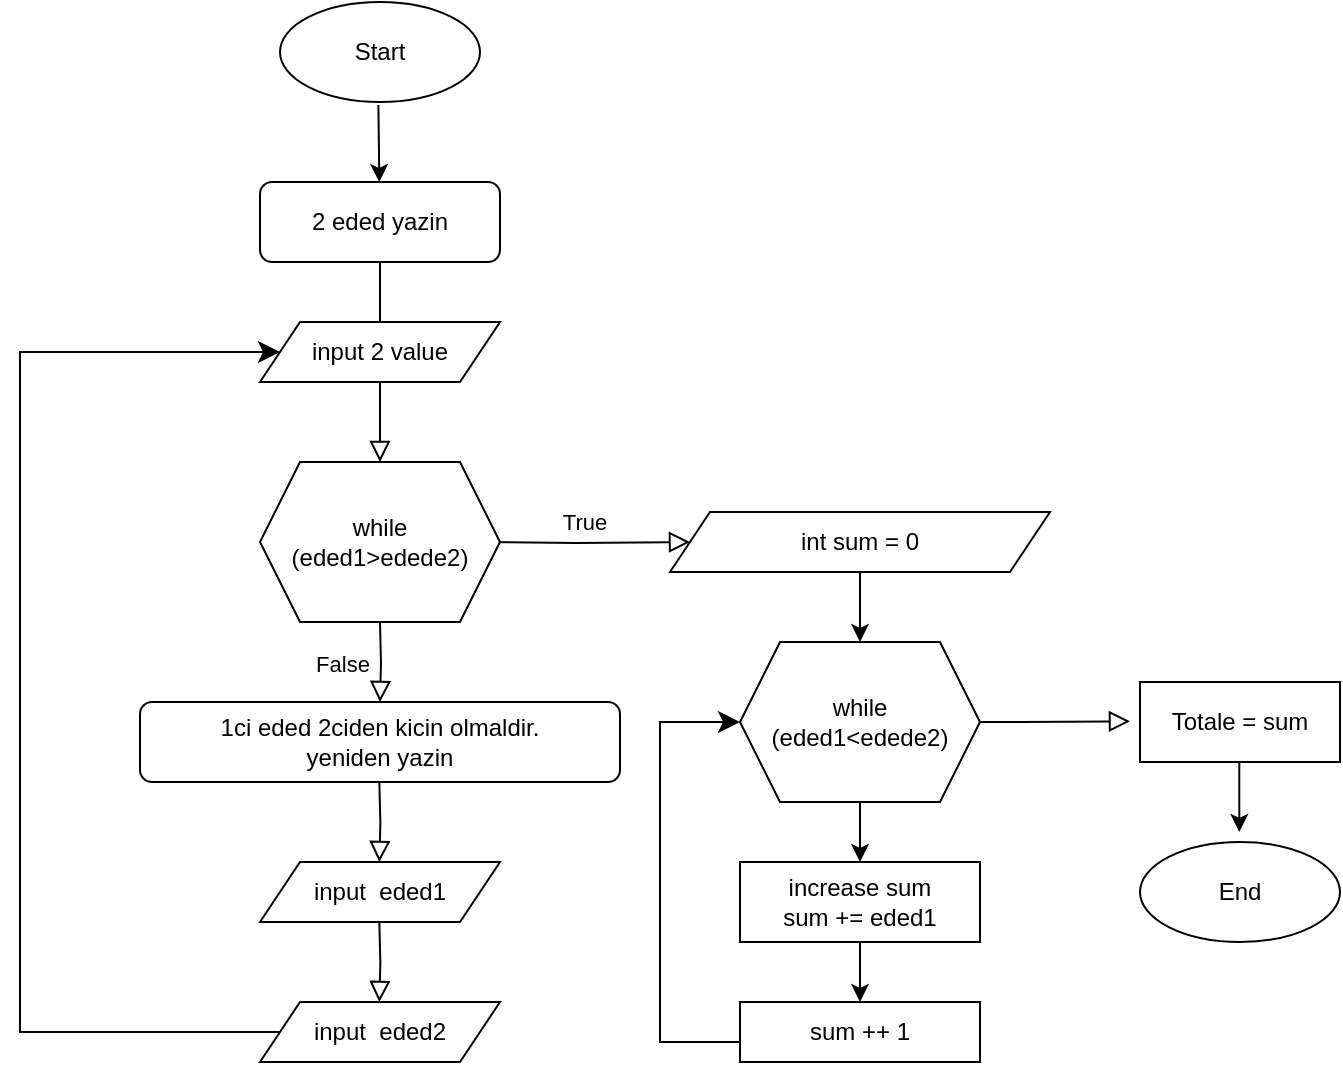 <mxfile version="22.0.0" type="github">
  <diagram id="C5RBs43oDa-KdzZeNtuy" name="Page-1">
    <mxGraphModel dx="1109" dy="633" grid="1" gridSize="10" guides="1" tooltips="1" connect="1" arrows="1" fold="1" page="1" pageScale="1" pageWidth="827" pageHeight="1169" math="0" shadow="0">
      <root>
        <mxCell id="WIyWlLk6GJQsqaUBKTNV-0" />
        <mxCell id="WIyWlLk6GJQsqaUBKTNV-1" parent="WIyWlLk6GJQsqaUBKTNV-0" />
        <mxCell id="WIyWlLk6GJQsqaUBKTNV-2" value="" style="rounded=0;html=1;jettySize=auto;orthogonalLoop=1;fontSize=11;endArrow=block;endFill=0;endSize=8;strokeWidth=1;shadow=0;labelBackgroundColor=none;edgeStyle=orthogonalEdgeStyle;" parent="WIyWlLk6GJQsqaUBKTNV-1" source="WIyWlLk6GJQsqaUBKTNV-3" edge="1">
          <mxGeometry relative="1" as="geometry">
            <mxPoint x="290" y="250" as="targetPoint" />
          </mxGeometry>
        </mxCell>
        <mxCell id="WIyWlLk6GJQsqaUBKTNV-3" value="2 eded yazin" style="rounded=1;whiteSpace=wrap;html=1;fontSize=12;glass=0;strokeWidth=1;shadow=0;" parent="WIyWlLk6GJQsqaUBKTNV-1" vertex="1">
          <mxGeometry x="230" y="110" width="120" height="40" as="geometry" />
        </mxCell>
        <mxCell id="WIyWlLk6GJQsqaUBKTNV-4" value="False" style="rounded=0;html=1;jettySize=auto;orthogonalLoop=1;fontSize=11;endArrow=block;endFill=0;endSize=8;strokeWidth=1;shadow=0;labelBackgroundColor=none;edgeStyle=orthogonalEdgeStyle;" parent="WIyWlLk6GJQsqaUBKTNV-1" edge="1">
          <mxGeometry y="20" relative="1" as="geometry">
            <mxPoint as="offset" />
            <mxPoint x="290" y="330.0" as="sourcePoint" />
            <mxPoint x="290" y="370.0" as="targetPoint" />
          </mxGeometry>
        </mxCell>
        <mxCell id="WIyWlLk6GJQsqaUBKTNV-5" value="True" style="edgeStyle=orthogonalEdgeStyle;rounded=0;html=1;jettySize=auto;orthogonalLoop=1;fontSize=11;endArrow=block;endFill=0;endSize=8;strokeWidth=1;shadow=0;labelBackgroundColor=none;entryX=0;entryY=0.5;entryDx=0;entryDy=0;" parent="WIyWlLk6GJQsqaUBKTNV-1" target="mtaX2aEuTyM4Sn2qyUAA-7" edge="1">
          <mxGeometry y="10" relative="1" as="geometry">
            <mxPoint as="offset" />
            <mxPoint x="340" y="290.0" as="sourcePoint" />
            <mxPoint x="400" y="290.0" as="targetPoint" />
          </mxGeometry>
        </mxCell>
        <mxCell id="mtaX2aEuTyM4Sn2qyUAA-0" value="input 2 value" style="shape=parallelogram;perimeter=parallelogramPerimeter;whiteSpace=wrap;html=1;fixedSize=1;" vertex="1" parent="WIyWlLk6GJQsqaUBKTNV-1">
          <mxGeometry x="230" y="180" width="120" height="30" as="geometry" />
        </mxCell>
        <mxCell id="mtaX2aEuTyM4Sn2qyUAA-6" value="while (eded1&amp;gt;edede2)" style="shape=hexagon;perimeter=hexagonPerimeter2;whiteSpace=wrap;html=1;fixedSize=1;" vertex="1" parent="WIyWlLk6GJQsqaUBKTNV-1">
          <mxGeometry x="230" y="250" width="120" height="80" as="geometry" />
        </mxCell>
        <mxCell id="mtaX2aEuTyM4Sn2qyUAA-7" value="int sum = 0" style="shape=parallelogram;perimeter=parallelogramPerimeter;whiteSpace=wrap;html=1;fixedSize=1;" vertex="1" parent="WIyWlLk6GJQsqaUBKTNV-1">
          <mxGeometry x="435" y="275" width="190" height="30" as="geometry" />
        </mxCell>
        <mxCell id="mtaX2aEuTyM4Sn2qyUAA-8" value="1ci eded 2ciden kicin olmaldir.&lt;br&gt;yeniden yazin" style="rounded=1;whiteSpace=wrap;html=1;fontSize=12;glass=0;strokeWidth=1;shadow=0;" vertex="1" parent="WIyWlLk6GJQsqaUBKTNV-1">
          <mxGeometry x="170" y="370" width="240" height="40" as="geometry" />
        </mxCell>
        <mxCell id="mtaX2aEuTyM4Sn2qyUAA-10" value="input&amp;nbsp; eded1" style="shape=parallelogram;perimeter=parallelogramPerimeter;whiteSpace=wrap;html=1;fixedSize=1;" vertex="1" parent="WIyWlLk6GJQsqaUBKTNV-1">
          <mxGeometry x="230" y="450" width="120" height="30" as="geometry" />
        </mxCell>
        <mxCell id="mtaX2aEuTyM4Sn2qyUAA-12" value="" style="rounded=0;html=1;jettySize=auto;orthogonalLoop=1;fontSize=11;endArrow=block;endFill=0;endSize=8;strokeWidth=1;shadow=0;labelBackgroundColor=none;edgeStyle=orthogonalEdgeStyle;" edge="1" parent="WIyWlLk6GJQsqaUBKTNV-1">
          <mxGeometry y="20" relative="1" as="geometry">
            <mxPoint as="offset" />
            <mxPoint x="289.66" y="410.0" as="sourcePoint" />
            <mxPoint x="289.66" y="450.0" as="targetPoint" />
          </mxGeometry>
        </mxCell>
        <mxCell id="mtaX2aEuTyM4Sn2qyUAA-14" value="" style="rounded=0;html=1;jettySize=auto;orthogonalLoop=1;fontSize=11;endArrow=block;endFill=0;endSize=8;strokeWidth=1;shadow=0;labelBackgroundColor=none;edgeStyle=orthogonalEdgeStyle;" edge="1" parent="WIyWlLk6GJQsqaUBKTNV-1">
          <mxGeometry y="20" relative="1" as="geometry">
            <mxPoint as="offset" />
            <mxPoint x="289.66" y="480.0" as="sourcePoint" />
            <mxPoint x="289.66" y="520.0" as="targetPoint" />
          </mxGeometry>
        </mxCell>
        <mxCell id="mtaX2aEuTyM4Sn2qyUAA-15" value="input&amp;nbsp; eded2" style="shape=parallelogram;perimeter=parallelogramPerimeter;whiteSpace=wrap;html=1;fixedSize=1;" vertex="1" parent="WIyWlLk6GJQsqaUBKTNV-1">
          <mxGeometry x="230" y="520" width="120" height="30" as="geometry" />
        </mxCell>
        <mxCell id="mtaX2aEuTyM4Sn2qyUAA-19" value="" style="edgeStyle=elbowEdgeStyle;elbow=horizontal;endArrow=classic;html=1;curved=0;rounded=0;endSize=8;startSize=8;exitX=0;exitY=0.5;exitDx=0;exitDy=0;" edge="1" parent="WIyWlLk6GJQsqaUBKTNV-1" source="mtaX2aEuTyM4Sn2qyUAA-15" target="mtaX2aEuTyM4Sn2qyUAA-0">
          <mxGeometry width="50" height="50" relative="1" as="geometry">
            <mxPoint x="70" y="470" as="sourcePoint" />
            <mxPoint x="50" y="210" as="targetPoint" />
            <Array as="points">
              <mxPoint x="110" y="360" />
            </Array>
          </mxGeometry>
        </mxCell>
        <mxCell id="mtaX2aEuTyM4Sn2qyUAA-21" value="while (eded1&amp;lt;edede2)" style="shape=hexagon;perimeter=hexagonPerimeter2;whiteSpace=wrap;html=1;fixedSize=1;" vertex="1" parent="WIyWlLk6GJQsqaUBKTNV-1">
          <mxGeometry x="470" y="340" width="120" height="80" as="geometry" />
        </mxCell>
        <mxCell id="mtaX2aEuTyM4Sn2qyUAA-23" value="" style="endArrow=classic;html=1;rounded=0;exitX=0.5;exitY=1;exitDx=0;exitDy=0;" edge="1" parent="WIyWlLk6GJQsqaUBKTNV-1" source="mtaX2aEuTyM4Sn2qyUAA-7" target="mtaX2aEuTyM4Sn2qyUAA-21">
          <mxGeometry width="50" height="50" relative="1" as="geometry">
            <mxPoint x="450" y="360" as="sourcePoint" />
            <mxPoint x="500" y="310" as="targetPoint" />
          </mxGeometry>
        </mxCell>
        <mxCell id="mtaX2aEuTyM4Sn2qyUAA-24" value="" style="endArrow=classic;html=1;rounded=0;exitX=0.5;exitY=1;exitDx=0;exitDy=0;" edge="1" parent="WIyWlLk6GJQsqaUBKTNV-1" source="mtaX2aEuTyM4Sn2qyUAA-21">
          <mxGeometry width="50" height="50" relative="1" as="geometry">
            <mxPoint x="480" y="510" as="sourcePoint" />
            <mxPoint x="530" y="450" as="targetPoint" />
          </mxGeometry>
        </mxCell>
        <mxCell id="mtaX2aEuTyM4Sn2qyUAA-26" value="increase sum&lt;br&gt;sum += eded1" style="rounded=0;whiteSpace=wrap;html=1;" vertex="1" parent="WIyWlLk6GJQsqaUBKTNV-1">
          <mxGeometry x="470" y="450" width="120" height="40" as="geometry" />
        </mxCell>
        <mxCell id="mtaX2aEuTyM4Sn2qyUAA-28" value="" style="endArrow=classic;html=1;rounded=0;exitX=0.5;exitY=1;exitDx=0;exitDy=0;" edge="1" parent="WIyWlLk6GJQsqaUBKTNV-1">
          <mxGeometry width="50" height="50" relative="1" as="geometry">
            <mxPoint x="530" y="490" as="sourcePoint" />
            <mxPoint x="530" y="520" as="targetPoint" />
          </mxGeometry>
        </mxCell>
        <mxCell id="mtaX2aEuTyM4Sn2qyUAA-29" value="sum ++ 1" style="rounded=0;whiteSpace=wrap;html=1;" vertex="1" parent="WIyWlLk6GJQsqaUBKTNV-1">
          <mxGeometry x="470" y="520" width="120" height="30" as="geometry" />
        </mxCell>
        <mxCell id="mtaX2aEuTyM4Sn2qyUAA-30" value="" style="edgeStyle=elbowEdgeStyle;elbow=horizontal;endArrow=classic;html=1;curved=0;rounded=0;endSize=8;startSize=8;entryX=0;entryY=0.5;entryDx=0;entryDy=0;" edge="1" parent="WIyWlLk6GJQsqaUBKTNV-1" target="mtaX2aEuTyM4Sn2qyUAA-21">
          <mxGeometry width="50" height="50" relative="1" as="geometry">
            <mxPoint x="470" y="540" as="sourcePoint" />
            <mxPoint x="470" y="370" as="targetPoint" />
            <Array as="points">
              <mxPoint x="430" y="450" />
            </Array>
          </mxGeometry>
        </mxCell>
        <mxCell id="mtaX2aEuTyM4Sn2qyUAA-31" value="" style="edgeStyle=orthogonalEdgeStyle;rounded=0;html=1;jettySize=auto;orthogonalLoop=1;fontSize=11;endArrow=block;endFill=0;endSize=8;strokeWidth=1;shadow=0;labelBackgroundColor=none;entryX=0;entryY=0.5;entryDx=0;entryDy=0;" edge="1" parent="WIyWlLk6GJQsqaUBKTNV-1">
          <mxGeometry y="10" relative="1" as="geometry">
            <mxPoint as="offset" />
            <mxPoint x="590" y="380" as="sourcePoint" />
            <mxPoint x="665" y="379.66" as="targetPoint" />
            <Array as="points">
              <mxPoint x="610" y="380" />
              <mxPoint x="610" y="380" />
            </Array>
          </mxGeometry>
        </mxCell>
        <mxCell id="mtaX2aEuTyM4Sn2qyUAA-32" value="Totale = sum" style="rounded=0;whiteSpace=wrap;html=1;" vertex="1" parent="WIyWlLk6GJQsqaUBKTNV-1">
          <mxGeometry x="670" y="360" width="100" height="40" as="geometry" />
        </mxCell>
        <mxCell id="mtaX2aEuTyM4Sn2qyUAA-33" value="" style="endArrow=classic;html=1;rounded=0;exitX=0.5;exitY=1;exitDx=0;exitDy=0;" edge="1" parent="WIyWlLk6GJQsqaUBKTNV-1">
          <mxGeometry width="50" height="50" relative="1" as="geometry">
            <mxPoint x="719.66" y="400" as="sourcePoint" />
            <mxPoint x="719.66" y="435" as="targetPoint" />
          </mxGeometry>
        </mxCell>
        <mxCell id="mtaX2aEuTyM4Sn2qyUAA-34" value="End" style="ellipse;whiteSpace=wrap;html=1;" vertex="1" parent="WIyWlLk6GJQsqaUBKTNV-1">
          <mxGeometry x="670" y="440" width="100" height="50" as="geometry" />
        </mxCell>
        <mxCell id="mtaX2aEuTyM4Sn2qyUAA-35" value="Start" style="ellipse;whiteSpace=wrap;html=1;" vertex="1" parent="WIyWlLk6GJQsqaUBKTNV-1">
          <mxGeometry x="240" y="20" width="100" height="50" as="geometry" />
        </mxCell>
        <mxCell id="mtaX2aEuTyM4Sn2qyUAA-36" value="" style="endArrow=classic;html=1;rounded=0;exitX=0.492;exitY=1.029;exitDx=0;exitDy=0;exitPerimeter=0;" edge="1" parent="WIyWlLk6GJQsqaUBKTNV-1" source="mtaX2aEuTyM4Sn2qyUAA-35">
          <mxGeometry width="50" height="50" relative="1" as="geometry">
            <mxPoint x="289.66" y="75" as="sourcePoint" />
            <mxPoint x="289.66" y="110" as="targetPoint" />
          </mxGeometry>
        </mxCell>
      </root>
    </mxGraphModel>
  </diagram>
</mxfile>
